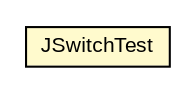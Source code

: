 #!/usr/local/bin/dot
#
# Class diagram 
# Generated by UMLGraph version 5.1 (http://www.umlgraph.org/)
#

digraph G {
	edge [fontname="arial",fontsize=10,labelfontname="arial",labelfontsize=10];
	node [fontname="arial",fontsize=10,shape=plaintext];
	nodesep=0.25;
	ranksep=0.5;
	// com.helger.jcodemodel.JSwitchTest
	c315 [label=<<table title="com.helger.jcodemodel.JSwitchTest" border="0" cellborder="1" cellspacing="0" cellpadding="2" port="p" bgcolor="lemonChiffon" href="./JSwitchTest.html">
		<tr><td><table border="0" cellspacing="0" cellpadding="1">
<tr><td align="center" balign="center"> JSwitchTest </td></tr>
		</table></td></tr>
		</table>>, fontname="arial", fontcolor="black", fontsize=10.0];
}


